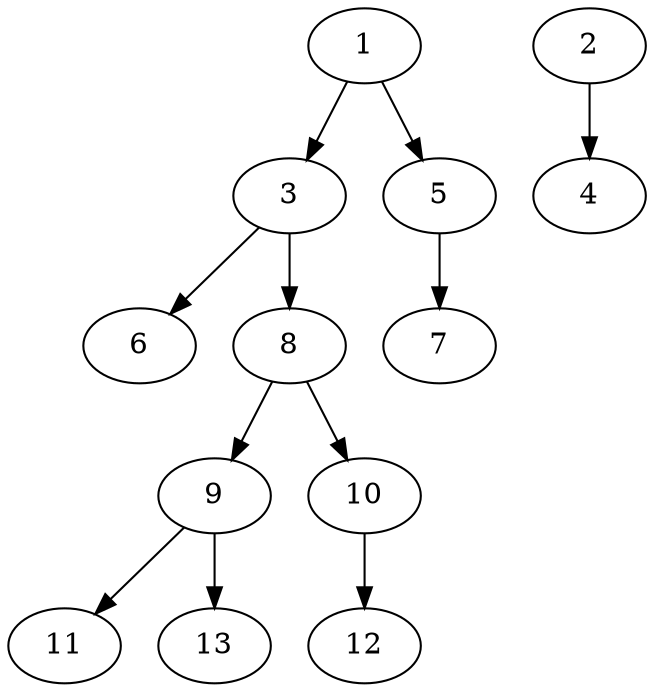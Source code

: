 // DAG (tier=1-easy, mode=data, n=13, ccr=0.312, fat=0.443, density=0.397, regular=0.689, jump=0.070, mindata=1048576, maxdata=8388608)
// DAG automatically generated by daggen at Sun Aug 24 16:33:33 2025
// /home/ermia/Project/Environments/daggen/bin/daggen --dot --ccr 0.312 --fat 0.443 --regular 0.689 --density 0.397 --jump 0.070 --mindata 1048576 --maxdata 8388608 -n 13 
digraph G {
  1 [size="27799662450458176", alpha="0.09", expect_size="13899831225229088"]
  1 -> 3 [size ="480327407501312"]
  1 -> 5 [size ="480327407501312"]
  2 [size="493705912132039", alpha="0.01", expect_size="246852956066019"]
  2 -> 4 [size ="13423660236800"]
  3 [size="14807759932644744", alpha="0.02", expect_size="7403879966322372"]
  3 -> 6 [size ="261565655810048"]
  3 -> 8 [size ="261565655810048"]
  4 [size="12286724057977876", alpha="0.16", expect_size="6143362028988938"]
  5 [size="494028235265277952000", alpha="0.01", expect_size="247014117632638976000"]
  5 -> 7 [size ="499947615027200"]
  6 [size="149414276385873068032", alpha="0.01", expect_size="74707138192936534016"]
  7 [size="100749168568518464", alpha="0.04", expect_size="50374584284259232"]
  8 [size="3752623813672362", alpha="0.04", expect_size="1876311906836181"]
  8 -> 9 [size ="87951568535552"]
  8 -> 10 [size ="87951568535552"]
  9 [size="7903619500090596", alpha="0.11", expect_size="3951809750045298"]
  9 -> 11 [size ="183495171244032"]
  9 -> 13 [size ="183495171244032"]
  10 [size="8955786297184616448", alpha="0.16", expect_size="4477893148592308224"]
  10 -> 12 [size ="34500532764672"]
  11 [size="4959642395005851", alpha="0.06", expect_size="2479821197502925"]
  12 [size="2855003658346134", alpha="0.14", expect_size="1427501829173067"]
  13 [size="5933987839048941568", alpha="0.14", expect_size="2966993919524470784"]
}